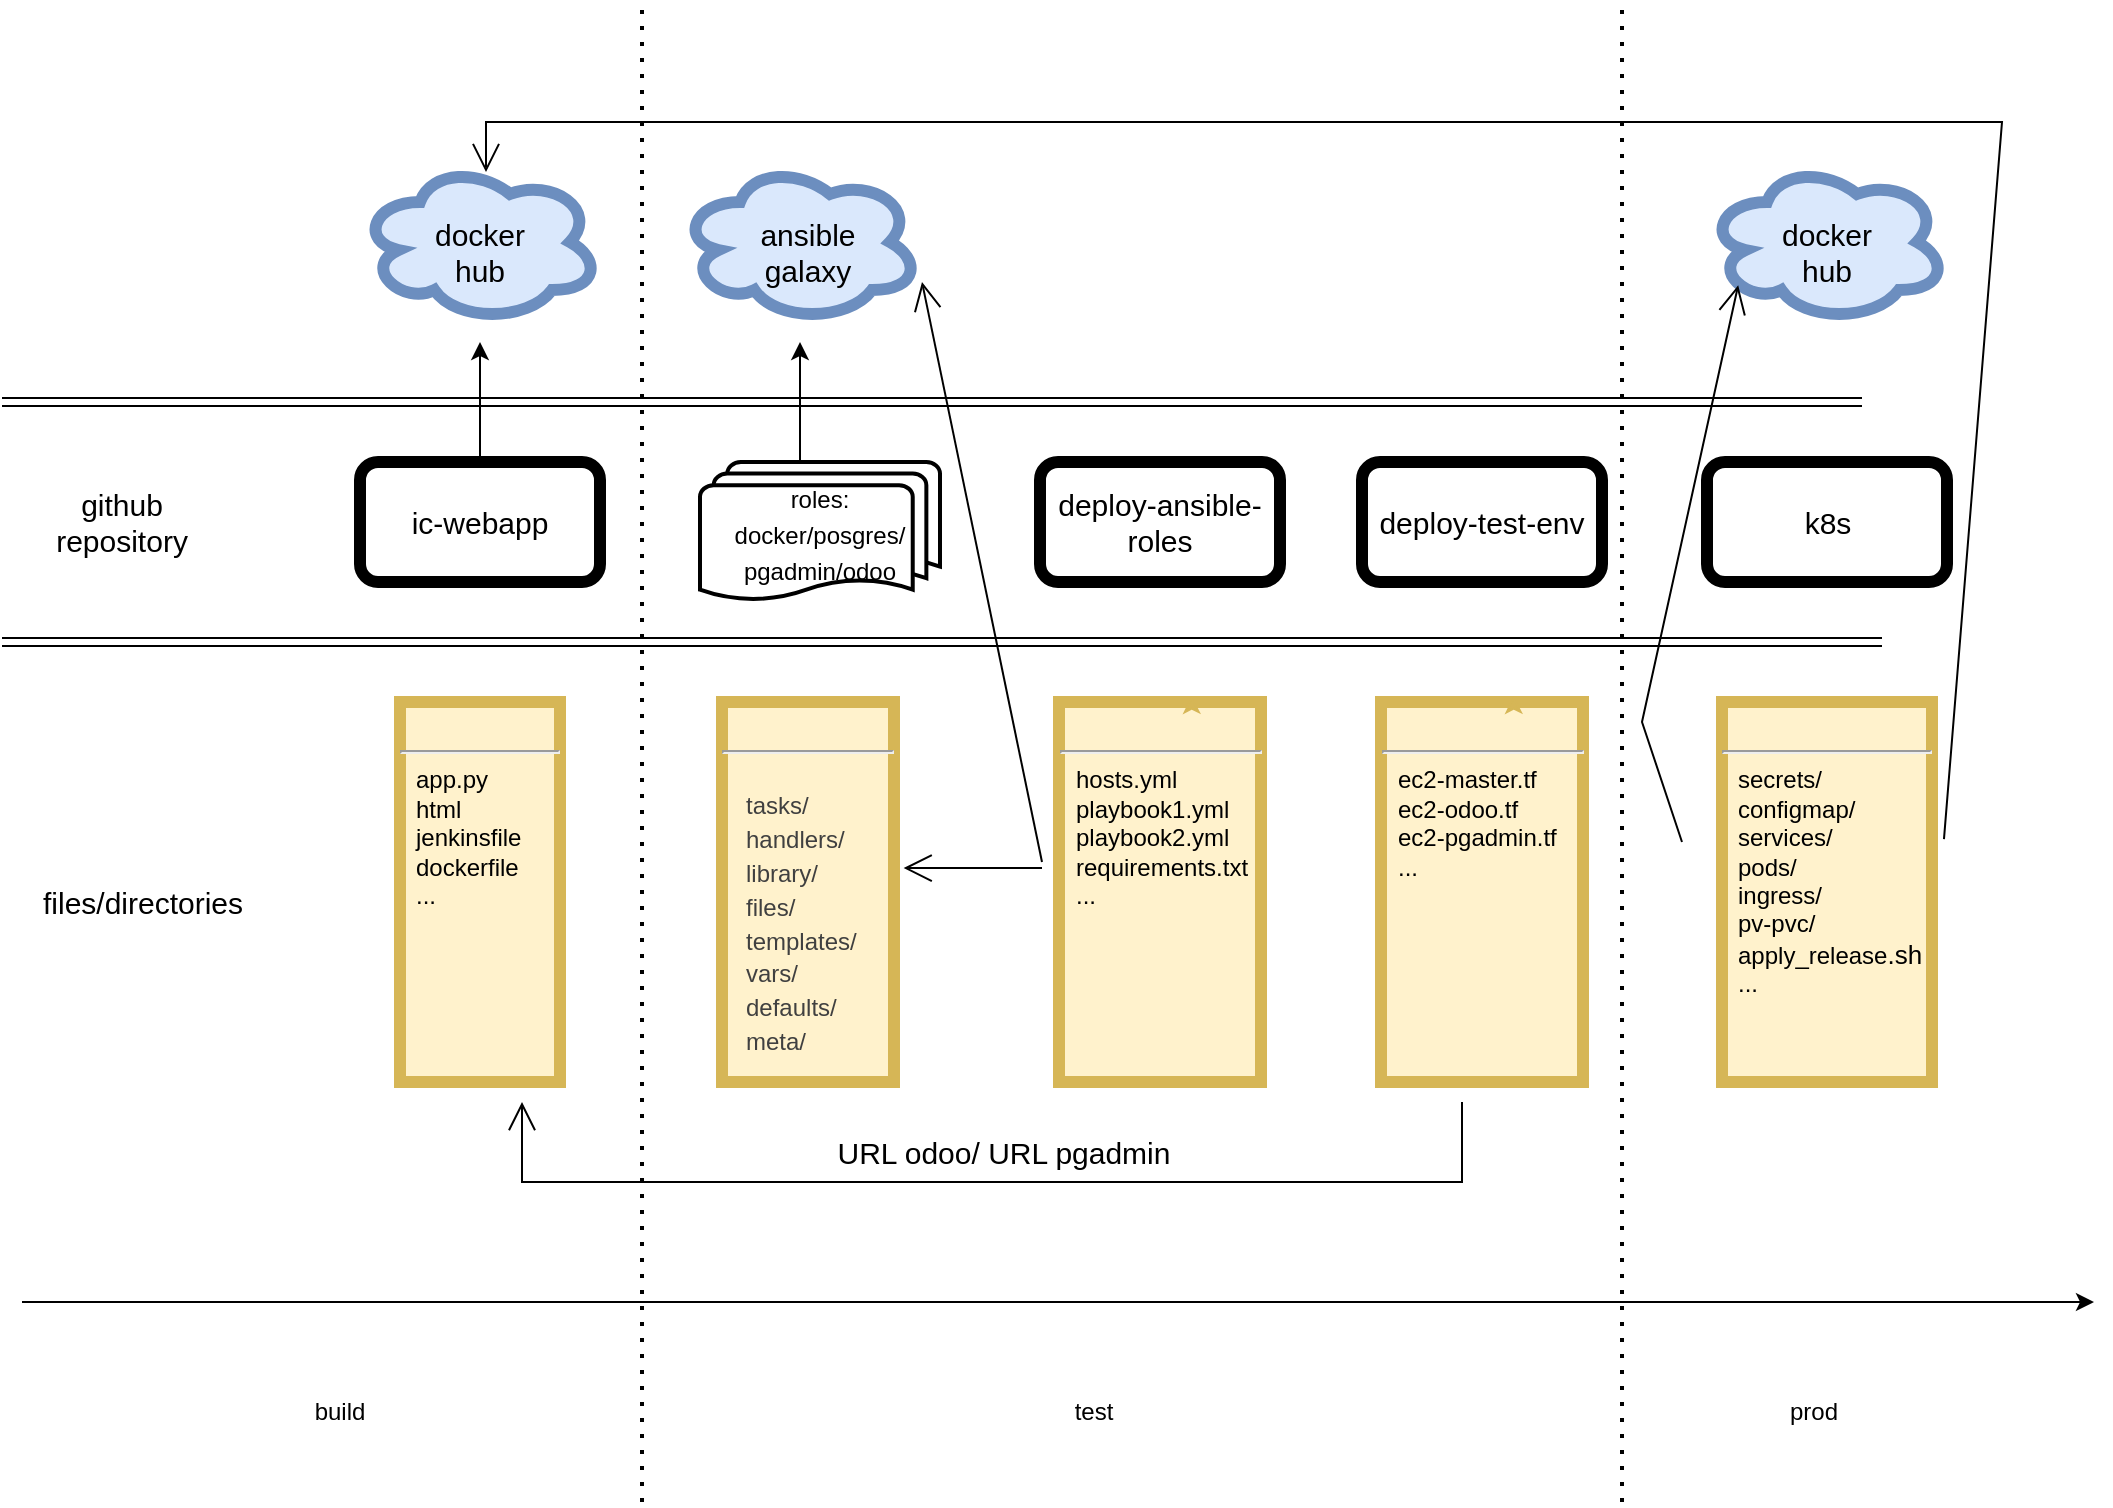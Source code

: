 <mxfile version="16.2.7" type="github">
  <diagram id="ZeBfRk2dOWByRmsT1V4G" name="Page-1">
    <mxGraphModel dx="1153" dy="643" grid="1" gridSize="10" guides="1" tooltips="1" connect="1" arrows="1" fold="1" page="1" pageScale="1" pageWidth="1169" pageHeight="827" math="0" shadow="0">
      <root>
        <mxCell id="0" />
        <mxCell id="1" parent="0" />
        <mxCell id="jtCU4074a3mI-ceyGWHn-13" value="" style="ellipse;shape=cloud;whiteSpace=wrap;html=1;fontSize=15;strokeWidth=6;fillColor=#dae8fc;strokeColor=#6c8ebf;" parent="1" vertex="1">
          <mxGeometry x="936.5" y="120" width="120" height="80" as="geometry" />
        </mxCell>
        <mxCell id="dc6btwLu6tQNZGXYXvcv-23" value="" style="ellipse;shape=cloud;whiteSpace=wrap;html=1;fontSize=15;strokeWidth=6;fillColor=#dae8fc;strokeColor=#6c8ebf;" parent="1" vertex="1">
          <mxGeometry x="423" y="120" width="120" height="80" as="geometry" />
        </mxCell>
        <mxCell id="dc6btwLu6tQNZGXYXvcv-21" value="" style="ellipse;shape=cloud;whiteSpace=wrap;html=1;fontSize=15;strokeWidth=6;fillColor=#dae8fc;strokeColor=#6c8ebf;" parent="1" vertex="1">
          <mxGeometry x="263" y="120" width="120" height="80" as="geometry" />
        </mxCell>
        <mxCell id="dc6btwLu6tQNZGXYXvcv-1" value="" style="shape=link;html=1;rounded=0;" parent="1" edge="1">
          <mxGeometry width="100" relative="1" as="geometry">
            <mxPoint x="84" y="240" as="sourcePoint" />
            <mxPoint x="1014" y="240" as="targetPoint" />
          </mxGeometry>
        </mxCell>
        <mxCell id="dc6btwLu6tQNZGXYXvcv-2" value="" style="shape=link;html=1;rounded=0;" parent="1" edge="1">
          <mxGeometry width="100" relative="1" as="geometry">
            <mxPoint x="84" y="360" as="sourcePoint" />
            <mxPoint x="1024" y="360" as="targetPoint" />
          </mxGeometry>
        </mxCell>
        <mxCell id="dc6btwLu6tQNZGXYXvcv-3" value="docker hub" style="text;html=1;strokeColor=none;fillColor=none;align=center;verticalAlign=middle;whiteSpace=wrap;rounded=0;strokeWidth=6;fontSize=15;" parent="1" vertex="1">
          <mxGeometry x="293" y="150" width="60" height="30" as="geometry" />
        </mxCell>
        <mxCell id="dc6btwLu6tQNZGXYXvcv-5" value="ansible galaxy" style="text;html=1;strokeColor=none;fillColor=none;align=center;verticalAlign=middle;whiteSpace=wrap;rounded=0;fontSize=15;" parent="1" vertex="1">
          <mxGeometry x="457" y="150" width="60" height="30" as="geometry" />
        </mxCell>
        <mxCell id="dc6btwLu6tQNZGXYXvcv-13" style="edgeStyle=orthogonalEdgeStyle;rounded=0;orthogonalLoop=1;jettySize=auto;html=1;exitX=0.5;exitY=0;exitDx=0;exitDy=0;fontSize=12;" parent="1" source="dc6btwLu6tQNZGXYXvcv-9" edge="1">
          <mxGeometry relative="1" as="geometry">
            <mxPoint x="323" y="210" as="targetPoint" />
          </mxGeometry>
        </mxCell>
        <mxCell id="dc6btwLu6tQNZGXYXvcv-9" value="ic-webapp" style="rounded=1;whiteSpace=wrap;html=1;fontSize=15;strokeWidth=6;" parent="1" vertex="1">
          <mxGeometry x="263" y="270" width="120" height="60" as="geometry" />
        </mxCell>
        <mxCell id="dc6btwLu6tQNZGXYXvcv-11" value="&lt;font style=&quot;font-size: 12px ; line-height: 0.9&quot;&gt;roles:&lt;br&gt;docker/posgres/&lt;br&gt;pgadmin/odoo&lt;/font&gt;" style="strokeWidth=2;html=1;shape=mxgraph.flowchart.multi-document;whiteSpace=wrap;fontSize=15;spacing=0;align=center;" parent="1" vertex="1">
          <mxGeometry x="433" y="270" width="120" height="70" as="geometry" />
        </mxCell>
        <mxCell id="dc6btwLu6tQNZGXYXvcv-17" value="" style="endArrow=classic;html=1;rounded=0;fontSize=12;" parent="1" edge="1">
          <mxGeometry width="50" height="50" relative="1" as="geometry">
            <mxPoint x="483" y="270" as="sourcePoint" />
            <mxPoint x="483" y="210" as="targetPoint" />
          </mxGeometry>
        </mxCell>
        <mxCell id="dc6btwLu6tQNZGXYXvcv-19" value="&lt;font style=&quot;font-size: 15px&quot;&gt;github repository&lt;/font&gt;" style="text;html=1;strokeColor=none;fillColor=none;align=center;verticalAlign=middle;whiteSpace=wrap;rounded=0;fontSize=12;" parent="1" vertex="1">
          <mxGeometry x="114" y="285" width="60" height="30" as="geometry" />
        </mxCell>
        <mxCell id="dc6btwLu6tQNZGXYXvcv-33" value="&lt;p style=&quot;margin: 0px ; margin-top: 4px ; text-align: center ; text-decoration: underline&quot;&gt;&lt;br&gt;&lt;/p&gt;&lt;hr&gt;&lt;p style=&quot;margin: 0px ; margin-left: 8px&quot;&gt;app.py&lt;/p&gt;&lt;p style=&quot;margin: 0px ; margin-left: 8px&quot;&gt;html&lt;br&gt;&lt;/p&gt;&lt;p style=&quot;margin: 0px ; margin-left: 8px&quot;&gt;jenkinsfile&lt;/p&gt;&lt;p style=&quot;margin: 0px ; margin-left: 8px&quot;&gt;dockerfile&lt;/p&gt;&lt;p style=&quot;margin: 0px ; margin-left: 8px&quot;&gt;...&lt;/p&gt;" style="verticalAlign=top;align=left;overflow=fill;fontSize=12;fontFamily=Helvetica;html=1;strokeWidth=6;fillColor=#fff2cc;strokeColor=#d6b656;" parent="1" vertex="1">
          <mxGeometry x="283" y="390" width="80" height="190" as="geometry" />
        </mxCell>
        <mxCell id="dc6btwLu6tQNZGXYXvcv-35" value="&lt;p style=&quot;margin: 0px ; margin-top: 4px ; text-align: center ; text-decoration: underline&quot;&gt;&lt;br&gt;&lt;/p&gt;&lt;hr&gt;&lt;pre style=&quot;box-sizing: border-box ; line-height: 1.4 ; margin-top: 0px ; margin-bottom: 0px ; padding: 12px ; overflow: auto ; color: rgb(64 , 64 , 64)&quot;&gt;&lt;font face=&quot;Helvetica&quot;&gt;tasks/&lt;br&gt;handlers/&lt;br&gt;library/&lt;br&gt;files/&lt;br&gt;templates/&lt;br&gt;vars/&lt;br&gt;defaults/&lt;br&gt;meta/&lt;/font&gt;&lt;/pre&gt;" style="verticalAlign=top;align=left;overflow=fill;fontSize=12;fontFamily=Helvetica;html=1;strokeWidth=6;fillColor=#fff2cc;strokeColor=#d6b656;" parent="1" vertex="1">
          <mxGeometry x="444" y="390" width="86" height="190" as="geometry" />
        </mxCell>
        <mxCell id="dc6btwLu6tQNZGXYXvcv-37" value="files/directories" style="text;html=1;align=center;verticalAlign=middle;resizable=0;points=[];autosize=1;strokeColor=none;fillColor=none;fontSize=15;fontFamily=Helvetica;" parent="1" vertex="1">
          <mxGeometry x="94" y="480" width="120" height="20" as="geometry" />
        </mxCell>
        <mxCell id="dc6btwLu6tQNZGXYXvcv-38" value="&lt;p style=&quot;margin: 0px ; margin-top: 4px ; text-align: center ; text-decoration: underline&quot;&gt;&lt;br&gt;&lt;/p&gt;&lt;hr&gt;&lt;p style=&quot;margin: 0px ; margin-left: 8px&quot;&gt;hosts.yml&lt;/p&gt;&lt;p style=&quot;margin: 0px ; margin-left: 8px&quot;&gt;playbook1.yml&lt;br&gt;&lt;/p&gt;&lt;p style=&quot;margin: 0px ; margin-left: 8px&quot;&gt;playbook2.yml&lt;/p&gt;&lt;p style=&quot;margin: 0px ; margin-left: 8px&quot;&gt;requirements.txt&lt;/p&gt;&lt;p style=&quot;margin: 0px ; margin-left: 8px&quot;&gt;...&lt;/p&gt;" style="verticalAlign=top;align=left;overflow=fill;fontSize=12;fontFamily=Helvetica;html=1;strokeWidth=6;fillColor=#fff2cc;strokeColor=#d6b656;" parent="1" vertex="1">
          <mxGeometry x="612.5" y="390" width="101" height="190" as="geometry" />
        </mxCell>
        <mxCell id="dc6btwLu6tQNZGXYXvcv-39" value="deploy-ansible-roles" style="rounded=1;whiteSpace=wrap;html=1;fontSize=15;strokeWidth=6;" parent="1" vertex="1">
          <mxGeometry x="603" y="270" width="120" height="60" as="geometry" />
        </mxCell>
        <mxCell id="dc6btwLu6tQNZGXYXvcv-40" style="edgeStyle=orthogonalEdgeStyle;rounded=0;orthogonalLoop=1;jettySize=auto;html=1;exitX=0.5;exitY=0;exitDx=0;exitDy=0;entryX=0.656;entryY=-0.016;entryDx=0;entryDy=0;entryPerimeter=0;fontFamily=Helvetica;fontSize=15;fillColor=#fff2cc;strokeColor=#d6b656;" parent="1" source="dc6btwLu6tQNZGXYXvcv-38" target="dc6btwLu6tQNZGXYXvcv-38" edge="1">
          <mxGeometry relative="1" as="geometry" />
        </mxCell>
        <mxCell id="dc6btwLu6tQNZGXYXvcv-45" value="&lt;p style=&quot;margin: 0px ; margin-top: 4px ; text-align: center ; text-decoration: underline&quot;&gt;&lt;br&gt;&lt;/p&gt;&lt;hr&gt;&lt;p style=&quot;margin: 0px ; margin-left: 8px&quot;&gt;ec2-master.tf&lt;/p&gt;&lt;p style=&quot;margin: 0px ; margin-left: 8px&quot;&gt;ec2-odoo.tf&lt;br&gt;&lt;/p&gt;&lt;p style=&quot;margin: 0px ; margin-left: 8px&quot;&gt;ec2-pgadmin.tf&lt;/p&gt;&lt;p style=&quot;margin: 0px ; margin-left: 8px&quot;&gt;...&lt;/p&gt;" style="verticalAlign=top;align=left;overflow=fill;fontSize=12;fontFamily=Helvetica;html=1;strokeWidth=6;fillColor=#fff2cc;strokeColor=#d6b656;" parent="1" vertex="1">
          <mxGeometry x="773.5" y="390" width="101" height="190" as="geometry" />
        </mxCell>
        <mxCell id="dc6btwLu6tQNZGXYXvcv-46" value="deploy-test-env" style="rounded=1;whiteSpace=wrap;html=1;fontSize=15;strokeWidth=6;" parent="1" vertex="1">
          <mxGeometry x="764" y="270" width="120" height="60" as="geometry" />
        </mxCell>
        <mxCell id="dc6btwLu6tQNZGXYXvcv-47" style="edgeStyle=orthogonalEdgeStyle;rounded=0;orthogonalLoop=1;jettySize=auto;html=1;exitX=0.5;exitY=0;exitDx=0;exitDy=0;entryX=0.656;entryY=-0.016;entryDx=0;entryDy=0;entryPerimeter=0;fontFamily=Helvetica;fontSize=15;fillColor=#fff2cc;strokeColor=#d6b656;" parent="1" source="dc6btwLu6tQNZGXYXvcv-45" target="dc6btwLu6tQNZGXYXvcv-45" edge="1">
          <mxGeometry relative="1" as="geometry" />
        </mxCell>
        <mxCell id="jtCU4074a3mI-ceyGWHn-5" value="" style="endArrow=open;endFill=1;endSize=12;html=1;rounded=0;fontFamily=Helvetica;fontSize=15;entryX=1.056;entryY=0.437;entryDx=0;entryDy=0;entryPerimeter=0;" parent="1" target="dc6btwLu6tQNZGXYXvcv-35" edge="1">
          <mxGeometry width="160" relative="1" as="geometry">
            <mxPoint x="604" y="473" as="sourcePoint" />
            <mxPoint x="704" y="510" as="targetPoint" />
          </mxGeometry>
        </mxCell>
        <mxCell id="jtCU4074a3mI-ceyGWHn-6" value="" style="endArrow=open;endFill=1;endSize=12;html=1;rounded=0;fontFamily=Helvetica;fontSize=15;" parent="1" edge="1">
          <mxGeometry width="160" relative="1" as="geometry">
            <mxPoint x="814" y="590" as="sourcePoint" />
            <mxPoint x="344" y="590" as="targetPoint" />
            <Array as="points">
              <mxPoint x="814" y="630" />
              <mxPoint x="344" y="630" />
            </Array>
          </mxGeometry>
        </mxCell>
        <mxCell id="jtCU4074a3mI-ceyGWHn-8" value="URL odoo/ URL pgadmin" style="text;html=1;strokeColor=none;fillColor=none;align=center;verticalAlign=middle;whiteSpace=wrap;rounded=0;fontFamily=Helvetica;fontSize=15;" parent="1" vertex="1">
          <mxGeometry x="498" y="600" width="174" height="30" as="geometry" />
        </mxCell>
        <mxCell id="jtCU4074a3mI-ceyGWHn-12" value="docker hub" style="text;html=1;strokeColor=none;fillColor=none;align=center;verticalAlign=middle;whiteSpace=wrap;rounded=0;strokeWidth=6;fontSize=15;" parent="1" vertex="1">
          <mxGeometry x="990.25" y="150" width="12.5" height="30" as="geometry" />
        </mxCell>
        <mxCell id="jtCU4074a3mI-ceyGWHn-17" value="" style="endArrow=open;endFill=1;endSize=12;html=1;rounded=0;fontFamily=Helvetica;fontSize=12;" parent="1" edge="1">
          <mxGeometry width="160" relative="1" as="geometry">
            <mxPoint x="604" y="470" as="sourcePoint" />
            <mxPoint x="544" y="180" as="targetPoint" />
          </mxGeometry>
        </mxCell>
        <mxCell id="jtCU4074a3mI-ceyGWHn-20" value="" style="endArrow=open;endFill=1;endSize=12;html=1;rounded=0;fontFamily=Helvetica;fontSize=12;startArrow=none;entryX=0.13;entryY=0.77;entryDx=0;entryDy=0;entryPerimeter=0;" parent="1" target="jtCU4074a3mI-ceyGWHn-13" edge="1">
          <mxGeometry width="160" relative="1" as="geometry">
            <mxPoint x="924" y="460" as="sourcePoint" />
            <mxPoint x="844" y="230" as="targetPoint" />
            <Array as="points">
              <mxPoint x="904" y="400" />
            </Array>
          </mxGeometry>
        </mxCell>
        <mxCell id="jtCU4074a3mI-ceyGWHn-21" value="" style="endArrow=open;endFill=1;endSize=12;html=1;rounded=0;fontFamily=Helvetica;fontSize=12;entryX=0.525;entryY=0.063;entryDx=0;entryDy=0;entryPerimeter=0;exitX=1.057;exitY=0.361;exitDx=0;exitDy=0;exitPerimeter=0;" parent="1" source="jtCU4074a3mI-ceyGWHn-15" target="dc6btwLu6tQNZGXYXvcv-21" edge="1">
          <mxGeometry width="160" relative="1" as="geometry">
            <mxPoint x="204" y="450" as="sourcePoint" />
            <mxPoint x="284" y="360" as="targetPoint" />
            <Array as="points">
              <mxPoint x="1084" y="100" />
              <mxPoint x="326" y="100" />
            </Array>
          </mxGeometry>
        </mxCell>
        <mxCell id="jtCU4074a3mI-ceyGWHn-15" value="&lt;p style=&quot;margin: 0px ; margin-top: 4px ; text-align: center ; text-decoration: underline&quot;&gt;&lt;br&gt;&lt;/p&gt;&lt;hr&gt;&lt;p style=&quot;margin: 0px ; margin-left: 8px&quot;&gt;secrets/&lt;/p&gt;&lt;p style=&quot;margin: 0px ; margin-left: 8px&quot;&gt;configmap/&lt;br&gt;&lt;/p&gt;&lt;p style=&quot;margin: 0px ; margin-left: 8px&quot;&gt;services/&lt;/p&gt;&lt;p style=&quot;margin: 0px ; margin-left: 8px&quot;&gt;pods/&lt;/p&gt;&lt;p style=&quot;margin: 0px ; margin-left: 8px&quot;&gt;ingress/&lt;/p&gt;&lt;p style=&quot;margin: 0px ; margin-left: 8px&quot;&gt;pv-pvc/&lt;/p&gt;&lt;p style=&quot;margin: 0px 0px 0px 8px&quot;&gt;&lt;font style=&quot;font-size: 12px&quot;&gt;apply_release&lt;/font&gt;&lt;span style=&quot;font-size: 13px&quot;&gt;.sh&lt;/span&gt;&lt;br&gt;&lt;/p&gt;&lt;p style=&quot;margin: 0px ; margin-left: 8px&quot;&gt;...&lt;/p&gt;" style="verticalAlign=top;align=left;overflow=fill;fontSize=12;fontFamily=Helvetica;html=1;strokeWidth=6;fillColor=#fff2cc;strokeColor=#d6b656;" parent="1" vertex="1">
          <mxGeometry x="944" y="390" width="105" height="190" as="geometry" />
        </mxCell>
        <mxCell id="jtCU4074a3mI-ceyGWHn-14" value="k8s" style="rounded=1;whiteSpace=wrap;html=1;fontSize=15;strokeWidth=6;" parent="1" vertex="1">
          <mxGeometry x="936.5" y="270" width="120" height="60" as="geometry" />
        </mxCell>
        <mxCell id="jKUvogFyWq3tKawl6159-1" value="" style="endArrow=classic;html=1;rounded=0;" edge="1" parent="1">
          <mxGeometry width="50" height="50" relative="1" as="geometry">
            <mxPoint x="94" y="690" as="sourcePoint" />
            <mxPoint x="1130" y="690" as="targetPoint" />
          </mxGeometry>
        </mxCell>
        <mxCell id="jKUvogFyWq3tKawl6159-2" value="" style="endArrow=none;dashed=1;html=1;dashPattern=1 3;strokeWidth=2;rounded=0;" edge="1" parent="1">
          <mxGeometry width="50" height="50" relative="1" as="geometry">
            <mxPoint x="404" y="790" as="sourcePoint" />
            <mxPoint x="404" y="40" as="targetPoint" />
          </mxGeometry>
        </mxCell>
        <mxCell id="jKUvogFyWq3tKawl6159-4" value="" style="endArrow=none;dashed=1;html=1;dashPattern=1 3;strokeWidth=2;rounded=0;" edge="1" parent="1">
          <mxGeometry width="50" height="50" relative="1" as="geometry">
            <mxPoint x="894" y="790" as="sourcePoint" />
            <mxPoint x="894" y="40" as="targetPoint" />
          </mxGeometry>
        </mxCell>
        <mxCell id="jKUvogFyWq3tKawl6159-5" value="prod" style="text;html=1;strokeColor=none;fillColor=none;align=center;verticalAlign=middle;whiteSpace=wrap;rounded=0;" vertex="1" parent="1">
          <mxGeometry x="960" y="730" width="60" height="30" as="geometry" />
        </mxCell>
        <mxCell id="jKUvogFyWq3tKawl6159-6" value="test" style="text;html=1;strokeColor=none;fillColor=none;align=center;verticalAlign=middle;whiteSpace=wrap;rounded=0;" vertex="1" parent="1">
          <mxGeometry x="600" y="730" width="60" height="30" as="geometry" />
        </mxCell>
        <mxCell id="jKUvogFyWq3tKawl6159-7" value="build" style="text;html=1;strokeColor=none;fillColor=none;align=center;verticalAlign=middle;whiteSpace=wrap;rounded=0;" vertex="1" parent="1">
          <mxGeometry x="223" y="730" width="60" height="30" as="geometry" />
        </mxCell>
      </root>
    </mxGraphModel>
  </diagram>
</mxfile>
